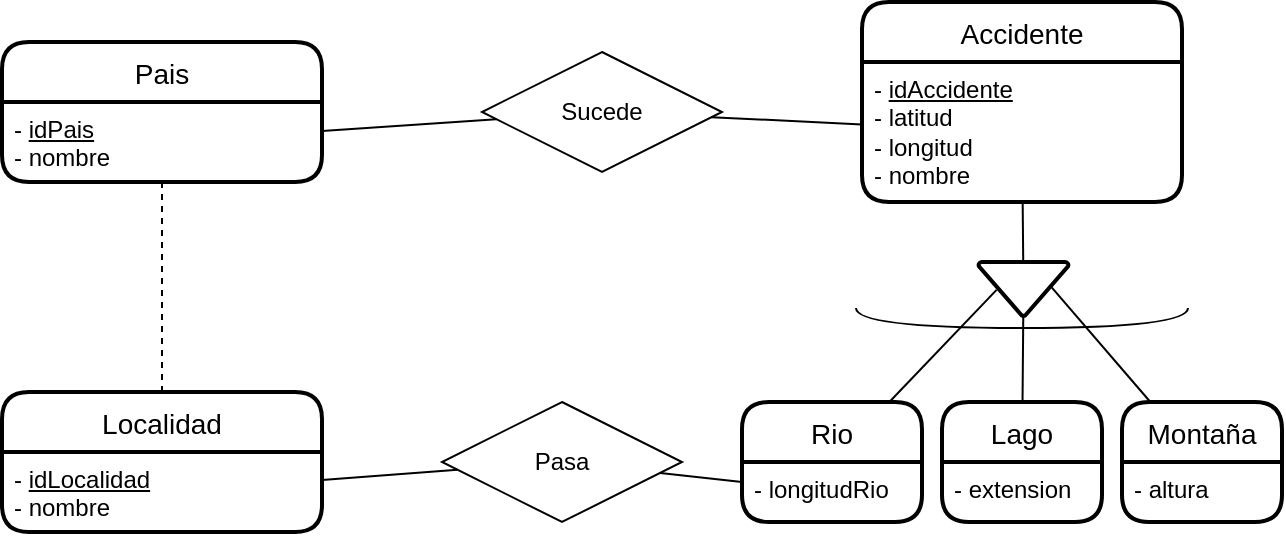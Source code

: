 <mxfile version="20.1.3" type="github">
  <diagram id="2cmeFbjExY237WY8n_J0" name="Pàgina-1">
    <mxGraphModel dx="1745" dy="488" grid="1" gridSize="10" guides="1" tooltips="1" connect="1" arrows="1" fold="1" page="1" pageScale="1" pageWidth="827" pageHeight="1169" math="0" shadow="0">
      <root>
        <mxCell id="0" />
        <mxCell id="1" parent="0" />
        <mxCell id="YCEQ_X1K06xCHxd9x4Mt-1" value="Accidente" style="swimlane;childLayout=stackLayout;horizontal=1;startSize=30;horizontalStack=0;rounded=1;fontSize=14;fontStyle=0;strokeWidth=2;resizeParent=0;resizeLast=1;shadow=0;dashed=0;align=center;" vertex="1" parent="1">
          <mxGeometry y="120" width="160" height="100" as="geometry" />
        </mxCell>
        <mxCell id="YCEQ_X1K06xCHxd9x4Mt-2" value="- &lt;u&gt;idAccidente&lt;/u&gt;&lt;br&gt;- latitud&lt;br&gt;- longitud&lt;br&gt;- nombre" style="align=left;strokeColor=none;fillColor=none;spacingLeft=4;fontSize=12;verticalAlign=top;resizable=0;rotatable=0;part=1;html=1;" vertex="1" parent="YCEQ_X1K06xCHxd9x4Mt-1">
          <mxGeometry y="30" width="160" height="70" as="geometry" />
        </mxCell>
        <mxCell id="YCEQ_X1K06xCHxd9x4Mt-4" value="Pais" style="swimlane;childLayout=stackLayout;horizontal=1;startSize=30;horizontalStack=0;rounded=1;fontSize=14;fontStyle=0;strokeWidth=2;resizeParent=0;resizeLast=1;shadow=0;dashed=0;align=center;" vertex="1" parent="1">
          <mxGeometry x="-430" y="140" width="160" height="70" as="geometry" />
        </mxCell>
        <mxCell id="YCEQ_X1K06xCHxd9x4Mt-5" value="- &lt;u&gt;idPais&lt;/u&gt;&lt;br&gt;- nombre" style="align=left;strokeColor=none;fillColor=none;spacingLeft=4;fontSize=12;verticalAlign=top;resizable=0;rotatable=0;part=1;html=1;" vertex="1" parent="YCEQ_X1K06xCHxd9x4Mt-4">
          <mxGeometry y="30" width="160" height="40" as="geometry" />
        </mxCell>
        <mxCell id="YCEQ_X1K06xCHxd9x4Mt-7" value="Localidad" style="swimlane;childLayout=stackLayout;horizontal=1;startSize=30;horizontalStack=0;rounded=1;fontSize=14;fontStyle=0;strokeWidth=2;resizeParent=0;resizeLast=1;shadow=0;dashed=0;align=center;" vertex="1" parent="1">
          <mxGeometry x="-430" y="315" width="160" height="70" as="geometry" />
        </mxCell>
        <mxCell id="YCEQ_X1K06xCHxd9x4Mt-8" value="- &lt;u&gt;idLocalidad&lt;/u&gt;&lt;br&gt;- nombre" style="align=left;strokeColor=none;fillColor=none;spacingLeft=4;fontSize=12;verticalAlign=top;resizable=0;rotatable=0;part=1;html=1;" vertex="1" parent="YCEQ_X1K06xCHxd9x4Mt-7">
          <mxGeometry y="30" width="160" height="40" as="geometry" />
        </mxCell>
        <mxCell id="YCEQ_X1K06xCHxd9x4Mt-15" value="Sucede" style="shape=rhombus;perimeter=rhombusPerimeter;whiteSpace=wrap;html=1;align=center;" vertex="1" parent="1">
          <mxGeometry x="-190" y="145" width="120" height="60" as="geometry" />
        </mxCell>
        <mxCell id="YCEQ_X1K06xCHxd9x4Mt-16" value="Pasa" style="shape=rhombus;perimeter=rhombusPerimeter;whiteSpace=wrap;html=1;align=center;" vertex="1" parent="1">
          <mxGeometry x="-210" y="320" width="120" height="60" as="geometry" />
        </mxCell>
        <mxCell id="YCEQ_X1K06xCHxd9x4Mt-17" value="" style="endArrow=none;html=1;rounded=0;" edge="1" parent="1" source="YCEQ_X1K06xCHxd9x4Mt-5" target="YCEQ_X1K06xCHxd9x4Mt-15">
          <mxGeometry relative="1" as="geometry">
            <mxPoint x="-210" y="260" as="sourcePoint" />
            <mxPoint x="-50" y="260" as="targetPoint" />
          </mxGeometry>
        </mxCell>
        <mxCell id="YCEQ_X1K06xCHxd9x4Mt-18" value="" style="endArrow=none;html=1;rounded=0;" edge="1" parent="1" source="YCEQ_X1K06xCHxd9x4Mt-2" target="YCEQ_X1K06xCHxd9x4Mt-15">
          <mxGeometry relative="1" as="geometry">
            <mxPoint x="-260" y="194.545" as="sourcePoint" />
            <mxPoint x="-172.8" y="188.6" as="targetPoint" />
          </mxGeometry>
        </mxCell>
        <mxCell id="YCEQ_X1K06xCHxd9x4Mt-19" value="" style="endArrow=none;html=1;rounded=0;" edge="1" parent="1" source="YCEQ_X1K06xCHxd9x4Mt-16" target="YCEQ_X1K06xCHxd9x4Mt-8">
          <mxGeometry relative="1" as="geometry">
            <mxPoint x="10" y="191.19" as="sourcePoint" />
            <mxPoint x="-65.217" y="187.609" as="targetPoint" />
          </mxGeometry>
        </mxCell>
        <mxCell id="YCEQ_X1K06xCHxd9x4Mt-20" value="" style="endArrow=none;html=1;rounded=0;dashed=1;" edge="1" parent="1" source="YCEQ_X1K06xCHxd9x4Mt-7" target="YCEQ_X1K06xCHxd9x4Mt-5">
          <mxGeometry relative="1" as="geometry">
            <mxPoint x="-340" y="320" as="sourcePoint" />
            <mxPoint x="-260" y="368.684" as="targetPoint" />
          </mxGeometry>
        </mxCell>
        <mxCell id="YCEQ_X1K06xCHxd9x4Mt-21" value="" style="endArrow=none;html=1;rounded=0;" edge="1" parent="1" source="YCEQ_X1K06xCHxd9x4Mt-12" target="YCEQ_X1K06xCHxd9x4Mt-16">
          <mxGeometry relative="1" as="geometry">
            <mxPoint x="-192.174" y="363.913" as="sourcePoint" />
            <mxPoint x="-260" y="369" as="targetPoint" />
          </mxGeometry>
        </mxCell>
        <mxCell id="YCEQ_X1K06xCHxd9x4Mt-24" value="" style="endArrow=none;html=1;rounded=0;" edge="1" parent="1" source="YCEQ_X1K06xCHxd9x4Mt-22" target="YCEQ_X1K06xCHxd9x4Mt-2">
          <mxGeometry relative="1" as="geometry">
            <mxPoint x="-50" y="370" as="sourcePoint" />
            <mxPoint x="-90.909" y="365.455" as="targetPoint" />
          </mxGeometry>
        </mxCell>
        <mxCell id="YCEQ_X1K06xCHxd9x4Mt-28" value="" style="group" vertex="1" connectable="0" parent="1">
          <mxGeometry x="-60" y="250" width="270" height="130" as="geometry" />
        </mxCell>
        <mxCell id="YCEQ_X1K06xCHxd9x4Mt-9" value="Lago" style="swimlane;childLayout=stackLayout;horizontal=1;startSize=30;horizontalStack=0;rounded=1;fontSize=14;fontStyle=0;strokeWidth=2;resizeParent=0;resizeLast=1;shadow=0;dashed=0;align=center;" vertex="1" parent="YCEQ_X1K06xCHxd9x4Mt-28">
          <mxGeometry x="100" y="70" width="80" height="60" as="geometry" />
        </mxCell>
        <mxCell id="YCEQ_X1K06xCHxd9x4Mt-10" value="- extension" style="align=left;strokeColor=none;fillColor=none;spacingLeft=4;fontSize=12;verticalAlign=top;resizable=0;rotatable=0;part=1;html=1;" vertex="1" parent="YCEQ_X1K06xCHxd9x4Mt-9">
          <mxGeometry y="30" width="80" height="30" as="geometry" />
        </mxCell>
        <mxCell id="YCEQ_X1K06xCHxd9x4Mt-11" value="Rio" style="swimlane;childLayout=stackLayout;horizontal=1;startSize=30;horizontalStack=0;rounded=1;fontSize=14;fontStyle=0;strokeWidth=2;resizeParent=0;resizeLast=1;shadow=0;dashed=0;align=center;" vertex="1" parent="YCEQ_X1K06xCHxd9x4Mt-28">
          <mxGeometry y="70" width="90" height="60" as="geometry" />
        </mxCell>
        <mxCell id="YCEQ_X1K06xCHxd9x4Mt-12" value="- longitudRio" style="align=left;strokeColor=none;fillColor=none;spacingLeft=4;fontSize=12;verticalAlign=top;resizable=0;rotatable=0;part=1;html=1;" vertex="1" parent="YCEQ_X1K06xCHxd9x4Mt-11">
          <mxGeometry y="30" width="90" height="30" as="geometry" />
        </mxCell>
        <mxCell id="YCEQ_X1K06xCHxd9x4Mt-13" value="Montaña" style="swimlane;childLayout=stackLayout;horizontal=1;startSize=30;horizontalStack=0;rounded=1;fontSize=14;fontStyle=0;strokeWidth=2;resizeParent=0;resizeLast=1;shadow=0;dashed=0;align=center;" vertex="1" parent="YCEQ_X1K06xCHxd9x4Mt-28">
          <mxGeometry x="190" y="70" width="80" height="60" as="geometry" />
        </mxCell>
        <mxCell id="YCEQ_X1K06xCHxd9x4Mt-14" value="- altura" style="align=left;strokeColor=none;fillColor=none;spacingLeft=4;fontSize=12;verticalAlign=top;resizable=0;rotatable=0;part=1;html=1;" vertex="1" parent="YCEQ_X1K06xCHxd9x4Mt-13">
          <mxGeometry y="30" width="80" height="30" as="geometry" />
        </mxCell>
        <mxCell id="YCEQ_X1K06xCHxd9x4Mt-22" value="" style="strokeWidth=2;html=1;shape=mxgraph.flowchart.merge_or_storage;whiteSpace=wrap;fontSize=12;" vertex="1" parent="YCEQ_X1K06xCHxd9x4Mt-28">
          <mxGeometry x="118.25" width="45" height="27" as="geometry" />
        </mxCell>
        <mxCell id="YCEQ_X1K06xCHxd9x4Mt-23" value="" style="shape=requiredInterface;html=1;verticalLabelPosition=bottom;sketch=0;fontSize=12;direction=south;" vertex="1" parent="YCEQ_X1K06xCHxd9x4Mt-28">
          <mxGeometry x="57" y="23" width="166" height="10" as="geometry" />
        </mxCell>
        <mxCell id="YCEQ_X1K06xCHxd9x4Mt-25" value="" style="endArrow=none;html=1;rounded=0;exitX=0.201;exitY=0.516;exitDx=0;exitDy=0;exitPerimeter=0;" edge="1" parent="YCEQ_X1K06xCHxd9x4Mt-28" source="YCEQ_X1K06xCHxd9x4Mt-22" target="YCEQ_X1K06xCHxd9x4Mt-11">
          <mxGeometry relative="1" as="geometry">
            <mxPoint x="150.621" y="10" as="sourcePoint" />
            <mxPoint x="150.334" y="-20" as="targetPoint" />
          </mxGeometry>
        </mxCell>
        <mxCell id="YCEQ_X1K06xCHxd9x4Mt-26" value="" style="endArrow=none;html=1;rounded=0;" edge="1" parent="YCEQ_X1K06xCHxd9x4Mt-28" source="YCEQ_X1K06xCHxd9x4Mt-22" target="YCEQ_X1K06xCHxd9x4Mt-9">
          <mxGeometry relative="1" as="geometry">
            <mxPoint x="137.295" y="23.932" as="sourcePoint" />
            <mxPoint x="80" y="80" as="targetPoint" />
          </mxGeometry>
        </mxCell>
        <mxCell id="YCEQ_X1K06xCHxd9x4Mt-27" value="" style="endArrow=none;html=1;rounded=0;exitX=0.794;exitY=0.432;exitDx=0;exitDy=0;exitPerimeter=0;" edge="1" parent="YCEQ_X1K06xCHxd9x4Mt-28" source="YCEQ_X1K06xCHxd9x4Mt-22" target="YCEQ_X1K06xCHxd9x4Mt-13">
          <mxGeometry relative="1" as="geometry">
            <mxPoint x="147.295" y="33.932" as="sourcePoint" />
            <mxPoint x="148.933" y="80" as="targetPoint" />
          </mxGeometry>
        </mxCell>
      </root>
    </mxGraphModel>
  </diagram>
</mxfile>
